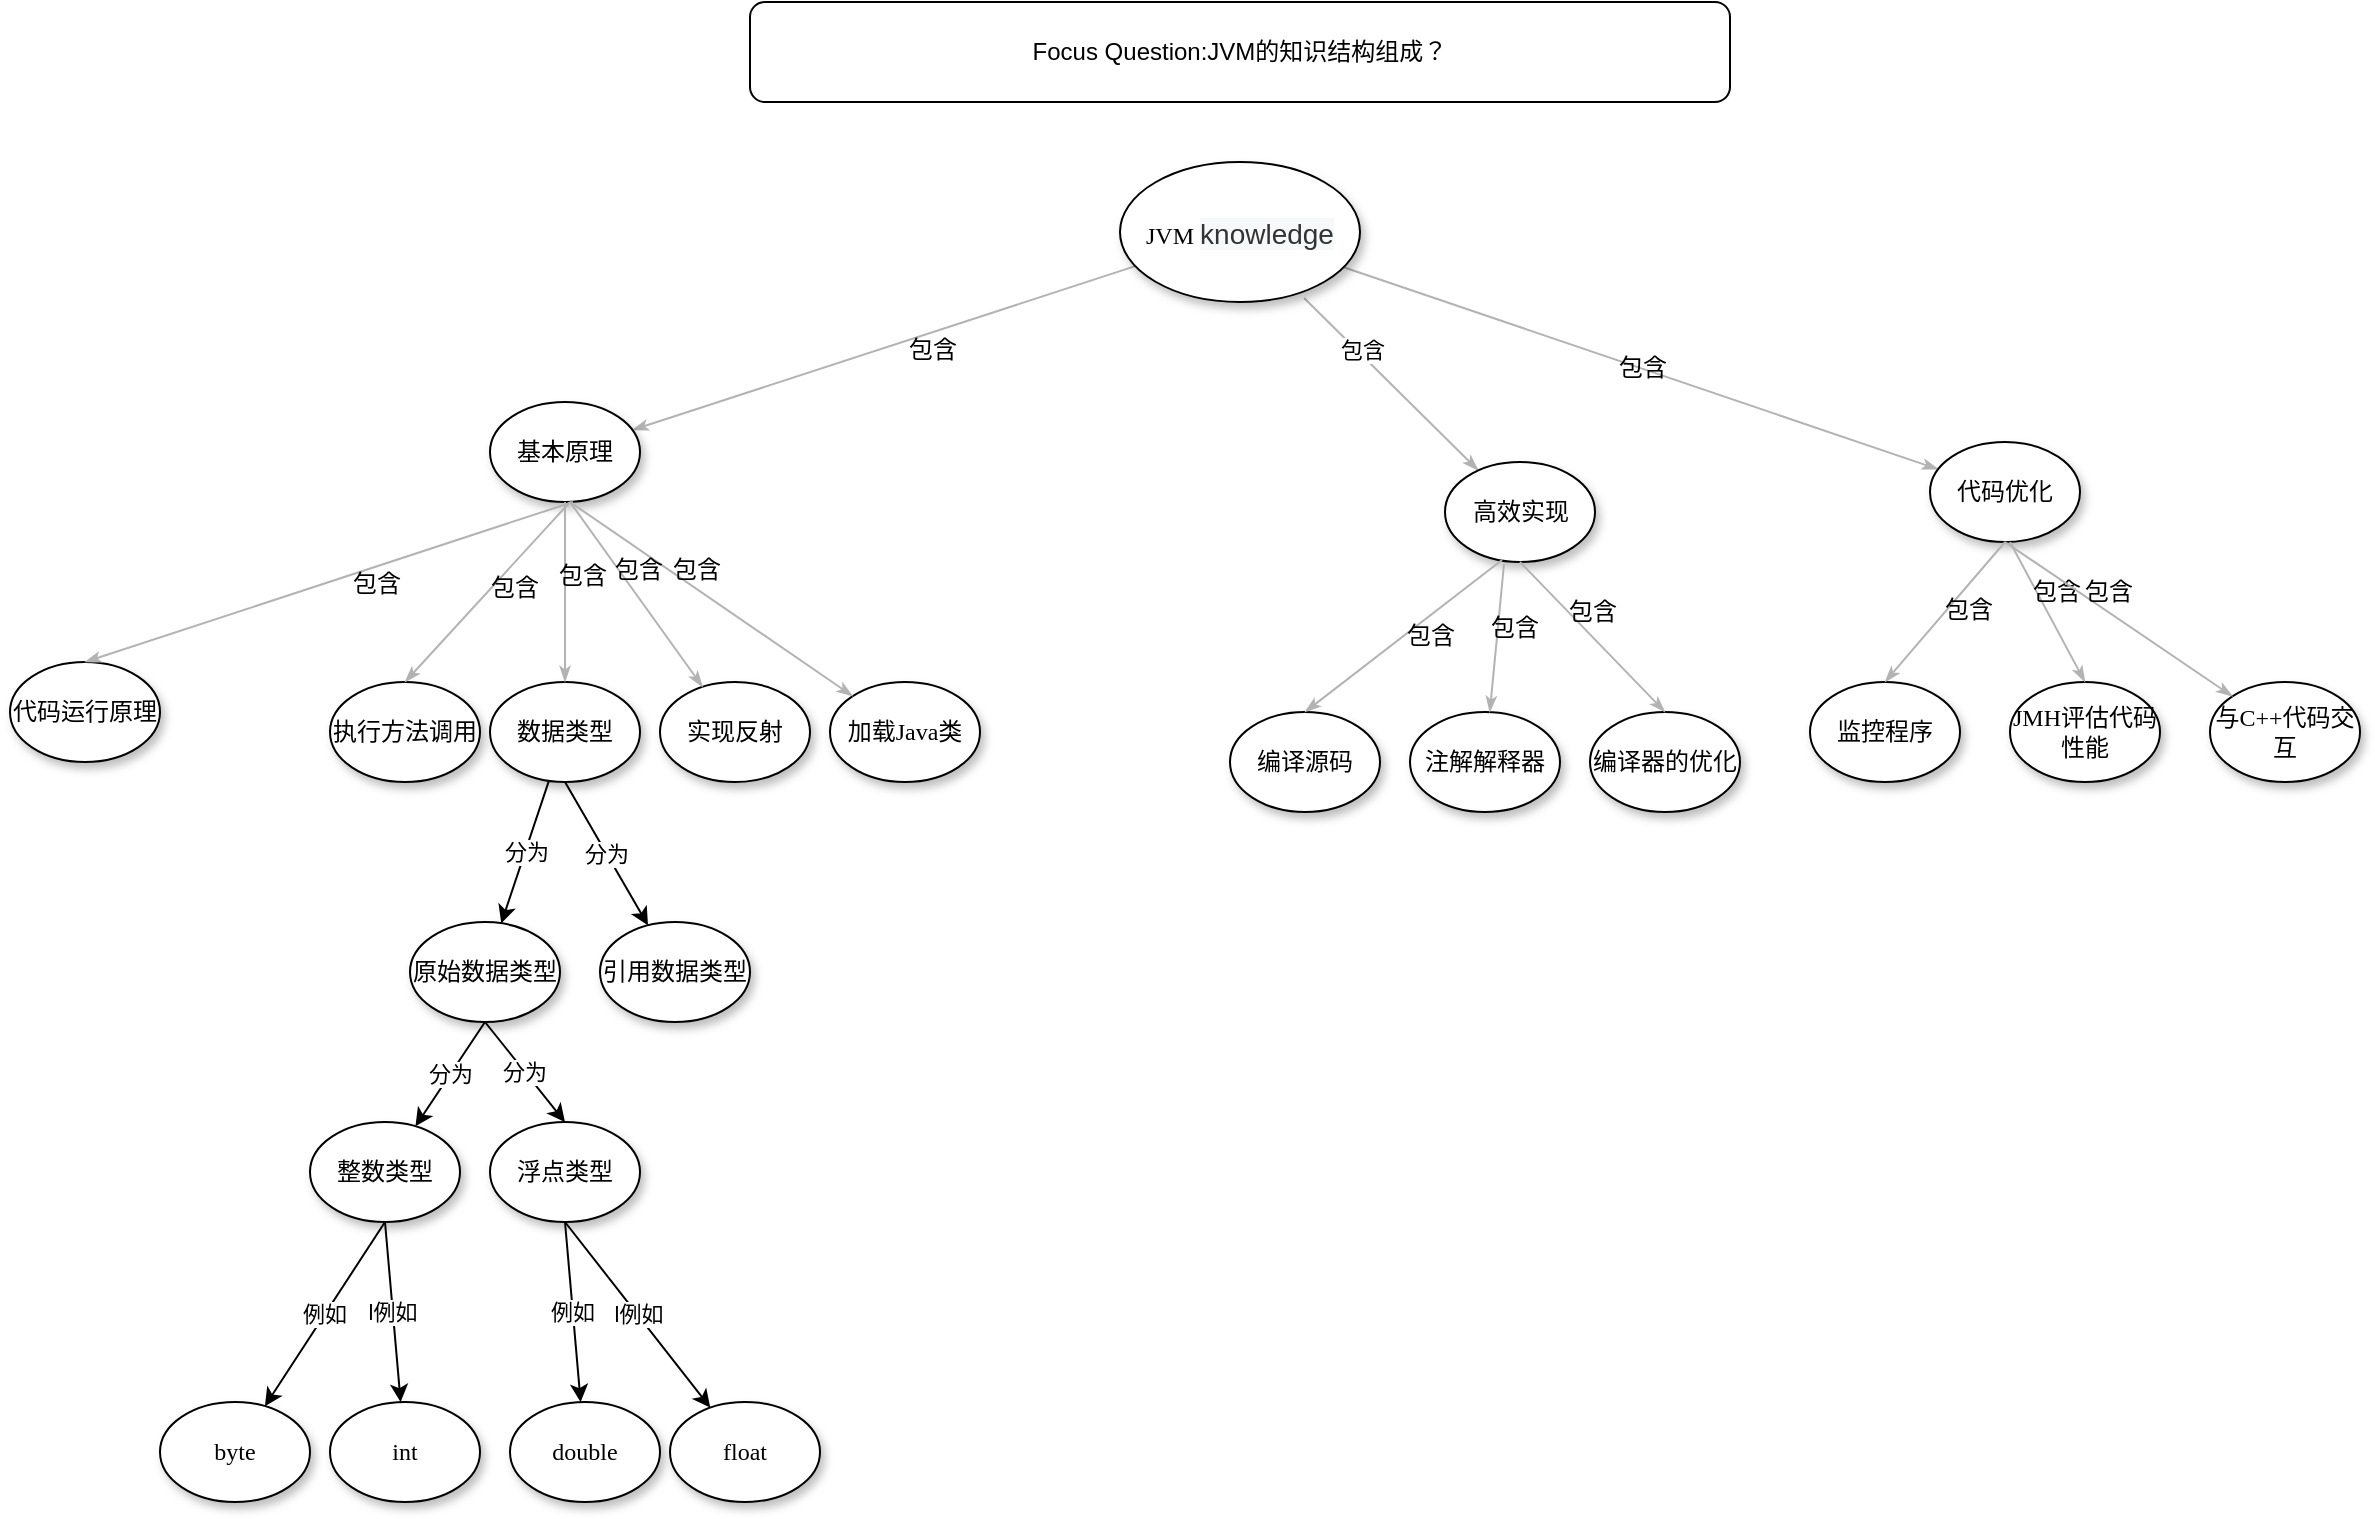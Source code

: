 <mxfile version="13.5.1" type="github">
  <diagram name="Page-1" id="42789a77-a242-8287-6e28-9cd8cfd52e62">
    <mxGraphModel dx="2522" dy="713" grid="1" gridSize="10" guides="1" tooltips="1" connect="1" arrows="1" fold="1" page="1" pageScale="1" pageWidth="1100" pageHeight="850" background="#ffffff" math="0" shadow="0">
      <root>
        <mxCell id="0" />
        <mxCell id="1" parent="0" />
        <mxCell id="1ea317790d2ca983-12" style="edgeStyle=none;rounded=1;html=1;labelBackgroundColor=none;startArrow=none;startFill=0;startSize=5;endArrow=classicThin;endFill=1;endSize=5;jettySize=auto;orthogonalLoop=1;strokeColor=#B3B3B3;strokeWidth=1;fontFamily=Verdana;fontSize=12;exitX=0.767;exitY=0.971;exitDx=0;exitDy=0;exitPerimeter=0;" parent="1" source="1ea317790d2ca983-1" target="1ea317790d2ca983-2" edge="1">
          <mxGeometry relative="1" as="geometry">
            <mxPoint x="705" y="230" as="sourcePoint" />
          </mxGeometry>
        </mxCell>
        <mxCell id="R_vYnomnBMFbHn4On2Nr-1" value="包含" style="edgeLabel;html=1;align=center;verticalAlign=middle;resizable=0;points=[];" parent="1ea317790d2ca983-12" vertex="1" connectable="0">
          <mxGeometry x="-0.375" y="2" relative="1" as="geometry">
            <mxPoint as="offset" />
          </mxGeometry>
        </mxCell>
        <mxCell id="1ea317790d2ca983-13" value="包含" style="edgeStyle=none;rounded=1;html=1;labelBackgroundColor=none;startArrow=none;startFill=0;startSize=5;endArrow=classicThin;endFill=1;endSize=5;jettySize=auto;orthogonalLoop=1;strokeColor=#B3B3B3;strokeWidth=1;fontFamily=Verdana;fontSize=12" parent="1" source="1ea317790d2ca983-1" target="1ea317790d2ca983-9" edge="1">
          <mxGeometry x="-0.173" y="8" relative="1" as="geometry">
            <mxPoint as="offset" />
          </mxGeometry>
        </mxCell>
        <mxCell id="1ea317790d2ca983-14" value="包含" style="edgeStyle=none;rounded=1;html=1;labelBackgroundColor=none;startArrow=none;startFill=0;startSize=5;endArrow=classicThin;endFill=1;endSize=5;jettySize=auto;orthogonalLoop=1;strokeColor=#B3B3B3;strokeWidth=1;fontFamily=Verdana;fontSize=12" parent="1" source="1ea317790d2ca983-1" target="1ea317790d2ca983-3" edge="1">
          <mxGeometry relative="1" as="geometry" />
        </mxCell>
        <mxCell id="1ea317790d2ca983-1" value="JVM&amp;nbsp;&lt;span style=&quot;color: rgb(51 , 51 , 51) ; font-family: &amp;#34;arial&amp;#34; , &amp;#34;microsoft yahei&amp;#34; , &amp;#34;\\5fae软雅黑&amp;#34; , &amp;#34;\\5b8b体&amp;#34; , &amp;#34;malgun gothic&amp;#34; , &amp;#34;meiryo&amp;#34; , sans-serif ; font-size: 14px ; line-height: 26px ; text-align: justify ; background-color: rgb(247 , 248 , 250)&quot;&gt;knowledge&lt;/span&gt;" style="ellipse;whiteSpace=wrap;html=1;rounded=0;shadow=1;comic=0;labelBackgroundColor=none;strokeWidth=1;fontFamily=Verdana;fontSize=12;align=center;" parent="1" vertex="1">
          <mxGeometry x="505" y="130" width="120" height="70" as="geometry" />
        </mxCell>
        <mxCell id="1ea317790d2ca983-2" value="&lt;span&gt;高效实现&lt;/span&gt;" style="ellipse;whiteSpace=wrap;html=1;rounded=0;shadow=1;comic=0;labelBackgroundColor=none;strokeWidth=1;fontFamily=Verdana;fontSize=12;align=center;" parent="1" vertex="1">
          <mxGeometry x="667.5" y="280" width="75" height="50" as="geometry" />
        </mxCell>
        <mxCell id="1ea317790d2ca983-3" value="&lt;span&gt;代码优化&lt;/span&gt;" style="ellipse;whiteSpace=wrap;html=1;rounded=0;shadow=1;comic=0;labelBackgroundColor=none;strokeWidth=1;fontFamily=Verdana;fontSize=12;align=center;" parent="1" vertex="1">
          <mxGeometry x="910" y="270" width="75" height="50" as="geometry" />
        </mxCell>
        <mxCell id="1ea317790d2ca983-9" value="基本原理" style="ellipse;whiteSpace=wrap;html=1;rounded=0;shadow=1;comic=0;labelBackgroundColor=none;strokeWidth=1;fontFamily=Verdana;fontSize=12;align=center;" parent="1" vertex="1">
          <mxGeometry x="190" y="250" width="75" height="50" as="geometry" />
        </mxCell>
        <mxCell id="R_vYnomnBMFbHn4On2Nr-2" value="代码运行原理" style="ellipse;whiteSpace=wrap;html=1;rounded=0;shadow=1;comic=0;labelBackgroundColor=none;strokeWidth=1;fontFamily=Verdana;fontSize=12;align=center;" parent="1" vertex="1">
          <mxGeometry x="-50" y="380" width="75" height="50" as="geometry" />
        </mxCell>
        <mxCell id="umzAvnq0fMHwVmKHfZ-p-5" value="分为" style="rounded=0;orthogonalLoop=1;jettySize=auto;html=1;" edge="1" parent="1" source="R_vYnomnBMFbHn4On2Nr-3" target="umzAvnq0fMHwVmKHfZ-p-3">
          <mxGeometry relative="1" as="geometry">
            <mxPoint x="240" y="450" as="sourcePoint" />
          </mxGeometry>
        </mxCell>
        <mxCell id="umzAvnq0fMHwVmKHfZ-p-6" value="分为" style="edgeStyle=none;rounded=0;orthogonalLoop=1;jettySize=auto;html=1;exitX=0.5;exitY=1;exitDx=0;exitDy=0;" edge="1" parent="1" source="R_vYnomnBMFbHn4On2Nr-3" target="umzAvnq0fMHwVmKHfZ-p-2">
          <mxGeometry relative="1" as="geometry" />
        </mxCell>
        <mxCell id="R_vYnomnBMFbHn4On2Nr-3" value="数据类型" style="ellipse;whiteSpace=wrap;html=1;rounded=0;shadow=1;comic=0;labelBackgroundColor=none;strokeWidth=1;fontFamily=Verdana;fontSize=12;align=center;" parent="1" vertex="1">
          <mxGeometry x="190" y="390" width="75" height="50" as="geometry" />
        </mxCell>
        <mxCell id="R_vYnomnBMFbHn4On2Nr-4" value="加载Java类" style="ellipse;whiteSpace=wrap;html=1;rounded=0;shadow=1;comic=0;labelBackgroundColor=none;strokeWidth=1;fontFamily=Verdana;fontSize=12;align=center;" parent="1" vertex="1">
          <mxGeometry x="360" y="390" width="75" height="50" as="geometry" />
        </mxCell>
        <mxCell id="R_vYnomnBMFbHn4On2Nr-5" value="执行方法调用" style="ellipse;whiteSpace=wrap;html=1;rounded=0;shadow=1;comic=0;labelBackgroundColor=none;strokeWidth=1;fontFamily=Verdana;fontSize=12;align=center;" parent="1" vertex="1">
          <mxGeometry x="110" y="390" width="75" height="50" as="geometry" />
        </mxCell>
        <mxCell id="R_vYnomnBMFbHn4On2Nr-6" value="实现反射" style="ellipse;whiteSpace=wrap;html=1;rounded=0;shadow=1;comic=0;labelBackgroundColor=none;strokeWidth=1;fontFamily=Verdana;fontSize=12;align=center;" parent="1" vertex="1">
          <mxGeometry x="275" y="390" width="75" height="50" as="geometry" />
        </mxCell>
        <mxCell id="R_vYnomnBMFbHn4On2Nr-7" value="包含" style="edgeStyle=none;rounded=1;html=1;labelBackgroundColor=none;startArrow=none;startFill=0;startSize=5;endArrow=classicThin;endFill=1;endSize=5;jettySize=auto;orthogonalLoop=1;strokeColor=#B3B3B3;strokeWidth=1;fontFamily=Verdana;fontSize=12;entryX=0.5;entryY=0;entryDx=0;entryDy=0;" parent="1" target="R_vYnomnBMFbHn4On2Nr-2" edge="1">
          <mxGeometry x="-0.173" y="8" relative="1" as="geometry">
            <mxPoint x="231.472" y="300.004" as="sourcePoint" />
            <mxPoint x="-20.0" y="381.907" as="targetPoint" />
            <mxPoint as="offset" />
          </mxGeometry>
        </mxCell>
        <mxCell id="R_vYnomnBMFbHn4On2Nr-8" value="包含" style="edgeStyle=none;rounded=1;html=1;labelBackgroundColor=none;startArrow=none;startFill=0;startSize=5;endArrow=classicThin;endFill=1;endSize=5;jettySize=auto;orthogonalLoop=1;strokeColor=#B3B3B3;strokeWidth=1;fontFamily=Verdana;fontSize=12;entryX=0.5;entryY=0;entryDx=0;entryDy=0;exitX=0.5;exitY=1;exitDx=0;exitDy=0;" parent="1" source="1ea317790d2ca983-9" target="R_vYnomnBMFbHn4On2Nr-3" edge="1">
          <mxGeometry x="-0.173" y="8" relative="1" as="geometry">
            <mxPoint x="241.472" y="310.004" as="sourcePoint" />
            <mxPoint x="127.5" y="385" as="targetPoint" />
            <mxPoint as="offset" />
          </mxGeometry>
        </mxCell>
        <mxCell id="R_vYnomnBMFbHn4On2Nr-9" value="包含" style="edgeStyle=none;rounded=1;html=1;labelBackgroundColor=none;startArrow=none;startFill=0;startSize=5;endArrow=classicThin;endFill=1;endSize=5;jettySize=auto;orthogonalLoop=1;strokeColor=#B3B3B3;strokeWidth=1;fontFamily=Verdana;fontSize=12;" parent="1" target="R_vYnomnBMFbHn4On2Nr-4" edge="1">
          <mxGeometry x="-0.173" y="8" relative="1" as="geometry">
            <mxPoint x="230" y="300" as="sourcePoint" />
            <mxPoint x="137.5" y="395" as="targetPoint" />
            <mxPoint as="offset" />
          </mxGeometry>
        </mxCell>
        <mxCell id="R_vYnomnBMFbHn4On2Nr-10" value="包含" style="edgeStyle=none;rounded=1;html=1;labelBackgroundColor=none;startArrow=none;startFill=0;startSize=5;endArrow=classicThin;endFill=1;endSize=5;jettySize=auto;orthogonalLoop=1;strokeColor=#B3B3B3;strokeWidth=1;fontFamily=Verdana;fontSize=12;entryX=0.5;entryY=0;entryDx=0;entryDy=0;" parent="1" target="R_vYnomnBMFbHn4On2Nr-5" edge="1">
          <mxGeometry x="-0.173" y="8" relative="1" as="geometry">
            <mxPoint x="230" y="300" as="sourcePoint" />
            <mxPoint x="147.5" y="405" as="targetPoint" />
            <mxPoint as="offset" />
          </mxGeometry>
        </mxCell>
        <mxCell id="R_vYnomnBMFbHn4On2Nr-11" value="包含" style="edgeStyle=none;rounded=1;html=1;labelBackgroundColor=none;startArrow=none;startFill=0;startSize=5;endArrow=classicThin;endFill=1;endSize=5;jettySize=auto;orthogonalLoop=1;strokeColor=#B3B3B3;strokeWidth=1;fontFamily=Verdana;fontSize=12;" parent="1" target="R_vYnomnBMFbHn4On2Nr-6" edge="1">
          <mxGeometry x="-0.173" y="8" relative="1" as="geometry">
            <mxPoint x="230" y="300" as="sourcePoint" />
            <mxPoint x="157.5" y="415" as="targetPoint" />
            <mxPoint as="offset" />
          </mxGeometry>
        </mxCell>
        <mxCell id="R_vYnomnBMFbHn4On2Nr-12" value="编译源码" style="ellipse;whiteSpace=wrap;html=1;rounded=0;shadow=1;comic=0;labelBackgroundColor=none;strokeWidth=1;fontFamily=Verdana;fontSize=12;align=center;" parent="1" vertex="1">
          <mxGeometry x="560" y="405" width="75" height="50" as="geometry" />
        </mxCell>
        <mxCell id="R_vYnomnBMFbHn4On2Nr-13" value="注解解释器" style="ellipse;whiteSpace=wrap;html=1;rounded=0;shadow=1;comic=0;labelBackgroundColor=none;strokeWidth=1;fontFamily=Verdana;fontSize=12;align=center;" parent="1" vertex="1">
          <mxGeometry x="650" y="405" width="75" height="50" as="geometry" />
        </mxCell>
        <mxCell id="R_vYnomnBMFbHn4On2Nr-14" value="编译器的优化" style="ellipse;whiteSpace=wrap;html=1;rounded=0;shadow=1;comic=0;labelBackgroundColor=none;strokeWidth=1;fontFamily=Verdana;fontSize=12;align=center;" parent="1" vertex="1">
          <mxGeometry x="740" y="405" width="75" height="50" as="geometry" />
        </mxCell>
        <mxCell id="R_vYnomnBMFbHn4On2Nr-15" value="包含" style="edgeStyle=none;rounded=1;html=1;labelBackgroundColor=none;startArrow=none;startFill=0;startSize=5;endArrow=classicThin;endFill=1;endSize=5;jettySize=auto;orthogonalLoop=1;strokeColor=#B3B3B3;strokeWidth=1;fontFamily=Verdana;fontSize=12;exitX=0.38;exitY=0.98;exitDx=0;exitDy=0;entryX=0.5;entryY=0;entryDx=0;entryDy=0;exitPerimeter=0;" parent="1" source="1ea317790d2ca983-2" target="R_vYnomnBMFbHn4On2Nr-12" edge="1">
          <mxGeometry x="-0.173" y="8" relative="1" as="geometry">
            <mxPoint x="380" y="340" as="sourcePoint" />
            <mxPoint x="465.723" y="419.647" as="targetPoint" />
            <mxPoint as="offset" />
          </mxGeometry>
        </mxCell>
        <mxCell id="R_vYnomnBMFbHn4On2Nr-17" value="包含" style="edgeStyle=none;rounded=1;html=1;labelBackgroundColor=none;startArrow=none;startFill=0;startSize=5;endArrow=classicThin;endFill=1;endSize=5;jettySize=auto;orthogonalLoop=1;strokeColor=#B3B3B3;strokeWidth=1;fontFamily=Verdana;fontSize=12;" parent="1" target="R_vYnomnBMFbHn4On2Nr-13" edge="1">
          <mxGeometry x="-0.173" y="8" relative="1" as="geometry">
            <mxPoint x="697" y="331" as="sourcePoint" />
            <mxPoint x="607.5" y="415" as="targetPoint" />
            <mxPoint as="offset" />
          </mxGeometry>
        </mxCell>
        <mxCell id="R_vYnomnBMFbHn4On2Nr-18" value="包含" style="edgeStyle=none;rounded=1;html=1;labelBackgroundColor=none;startArrow=none;startFill=0;startSize=5;endArrow=classicThin;endFill=1;endSize=5;jettySize=auto;orthogonalLoop=1;strokeColor=#B3B3B3;strokeWidth=1;fontFamily=Verdana;fontSize=12;entryX=0.5;entryY=0;entryDx=0;entryDy=0;exitX=0.5;exitY=1;exitDx=0;exitDy=0;" parent="1" source="1ea317790d2ca983-2" target="R_vYnomnBMFbHn4On2Nr-14" edge="1">
          <mxGeometry x="-0.173" y="8" relative="1" as="geometry">
            <mxPoint x="707" y="341" as="sourcePoint" />
            <mxPoint x="707.5" y="415" as="targetPoint" />
            <mxPoint as="offset" />
          </mxGeometry>
        </mxCell>
        <mxCell id="R_vYnomnBMFbHn4On2Nr-19" value="监控程序" style="ellipse;whiteSpace=wrap;html=1;rounded=0;shadow=1;comic=0;labelBackgroundColor=none;strokeWidth=1;fontFamily=Verdana;fontSize=12;align=center;" parent="1" vertex="1">
          <mxGeometry x="850" y="390" width="75" height="50" as="geometry" />
        </mxCell>
        <mxCell id="R_vYnomnBMFbHn4On2Nr-20" value="JMH评估代码性能" style="ellipse;whiteSpace=wrap;html=1;rounded=0;shadow=1;comic=0;labelBackgroundColor=none;strokeWidth=1;fontFamily=Verdana;fontSize=12;align=center;" parent="1" vertex="1">
          <mxGeometry x="950" y="390" width="75" height="50" as="geometry" />
        </mxCell>
        <mxCell id="R_vYnomnBMFbHn4On2Nr-21" value="与C++代码交互" style="ellipse;whiteSpace=wrap;html=1;rounded=0;shadow=1;comic=0;labelBackgroundColor=none;strokeWidth=1;fontFamily=Verdana;fontSize=12;align=center;" parent="1" vertex="1">
          <mxGeometry x="1050" y="390" width="75" height="50" as="geometry" />
        </mxCell>
        <mxCell id="R_vYnomnBMFbHn4On2Nr-24" value="包含" style="edgeStyle=none;rounded=1;html=1;labelBackgroundColor=none;startArrow=none;startFill=0;startSize=5;endArrow=classicThin;endFill=1;endSize=5;jettySize=auto;orthogonalLoop=1;strokeColor=#B3B3B3;strokeWidth=1;fontFamily=Verdana;fontSize=12;entryX=0.5;entryY=0;entryDx=0;entryDy=0;exitX=0.5;exitY=1;exitDx=0;exitDy=0;" parent="1" source="1ea317790d2ca983-3" target="R_vYnomnBMFbHn4On2Nr-19" edge="1">
          <mxGeometry x="-0.173" y="8" relative="1" as="geometry">
            <mxPoint x="715" y="340" as="sourcePoint" />
            <mxPoint x="787.5" y="415" as="targetPoint" />
            <mxPoint as="offset" />
          </mxGeometry>
        </mxCell>
        <mxCell id="R_vYnomnBMFbHn4On2Nr-25" value="包含" style="edgeStyle=none;rounded=1;html=1;labelBackgroundColor=none;startArrow=none;startFill=0;startSize=5;endArrow=classicThin;endFill=1;endSize=5;jettySize=auto;orthogonalLoop=1;strokeColor=#B3B3B3;strokeWidth=1;fontFamily=Verdana;fontSize=12;entryX=0.5;entryY=0;entryDx=0;entryDy=0;" parent="1" target="R_vYnomnBMFbHn4On2Nr-20" edge="1">
          <mxGeometry x="-0.173" y="8" relative="1" as="geometry">
            <mxPoint x="950" y="320" as="sourcePoint" />
            <mxPoint x="897.5" y="400" as="targetPoint" />
            <mxPoint as="offset" />
          </mxGeometry>
        </mxCell>
        <mxCell id="R_vYnomnBMFbHn4On2Nr-26" value="包含" style="edgeStyle=none;rounded=1;html=1;labelBackgroundColor=none;startArrow=none;startFill=0;startSize=5;endArrow=classicThin;endFill=1;endSize=5;jettySize=auto;orthogonalLoop=1;strokeColor=#B3B3B3;strokeWidth=1;fontFamily=Verdana;fontSize=12;exitX=0.5;exitY=1;exitDx=0;exitDy=0;" parent="1" source="1ea317790d2ca983-3" target="R_vYnomnBMFbHn4On2Nr-21" edge="1">
          <mxGeometry x="-0.173" y="8" relative="1" as="geometry">
            <mxPoint x="957.5" y="330" as="sourcePoint" />
            <mxPoint x="897.5" y="400" as="targetPoint" />
            <mxPoint as="offset" />
          </mxGeometry>
        </mxCell>
        <mxCell id="umzAvnq0fMHwVmKHfZ-p-1" value="Focus Question:JVM的知识结构组成？" style="rounded=1;whiteSpace=wrap;html=1;" vertex="1" parent="1">
          <mxGeometry x="320" y="50" width="490" height="50" as="geometry" />
        </mxCell>
        <mxCell id="umzAvnq0fMHwVmKHfZ-p-2" value="引用数据类型" style="ellipse;whiteSpace=wrap;html=1;rounded=0;shadow=1;comic=0;labelBackgroundColor=none;strokeWidth=1;fontFamily=Verdana;fontSize=12;align=center;" vertex="1" parent="1">
          <mxGeometry x="245" y="510" width="75" height="50" as="geometry" />
        </mxCell>
        <mxCell id="umzAvnq0fMHwVmKHfZ-p-10" value="分为" style="edgeStyle=none;rounded=0;orthogonalLoop=1;jettySize=auto;html=1;exitX=0.5;exitY=1;exitDx=0;exitDy=0;" edge="1" parent="1" source="umzAvnq0fMHwVmKHfZ-p-3" target="umzAvnq0fMHwVmKHfZ-p-8">
          <mxGeometry relative="1" as="geometry" />
        </mxCell>
        <mxCell id="umzAvnq0fMHwVmKHfZ-p-11" value="分为" style="edgeStyle=none;rounded=0;orthogonalLoop=1;jettySize=auto;html=1;exitX=0.5;exitY=1;exitDx=0;exitDy=0;entryX=0.5;entryY=0;entryDx=0;entryDy=0;" edge="1" parent="1" source="umzAvnq0fMHwVmKHfZ-p-3" target="umzAvnq0fMHwVmKHfZ-p-9">
          <mxGeometry relative="1" as="geometry" />
        </mxCell>
        <mxCell id="umzAvnq0fMHwVmKHfZ-p-3" value="原始数据类型" style="ellipse;whiteSpace=wrap;html=1;rounded=0;shadow=1;comic=0;labelBackgroundColor=none;strokeWidth=1;fontFamily=Verdana;fontSize=12;align=center;" vertex="1" parent="1">
          <mxGeometry x="150" y="510" width="75" height="50" as="geometry" />
        </mxCell>
        <mxCell id="umzAvnq0fMHwVmKHfZ-p-12" value="例如" style="edgeStyle=none;rounded=0;orthogonalLoop=1;jettySize=auto;html=1;exitX=0.5;exitY=1;exitDx=0;exitDy=0;" edge="1" parent="1" source="umzAvnq0fMHwVmKHfZ-p-8" target="umzAvnq0fMHwVmKHfZ-p-14">
          <mxGeometry relative="1" as="geometry">
            <mxPoint x="110" y="690" as="targetPoint" />
          </mxGeometry>
        </mxCell>
        <mxCell id="umzAvnq0fMHwVmKHfZ-p-16" value="l例如" style="edgeStyle=none;rounded=0;orthogonalLoop=1;jettySize=auto;html=1;exitX=0.5;exitY=1;exitDx=0;exitDy=0;" edge="1" parent="1" source="umzAvnq0fMHwVmKHfZ-p-8" target="umzAvnq0fMHwVmKHfZ-p-15">
          <mxGeometry relative="1" as="geometry" />
        </mxCell>
        <mxCell id="umzAvnq0fMHwVmKHfZ-p-8" value="整数类型" style="ellipse;whiteSpace=wrap;html=1;rounded=0;shadow=1;comic=0;labelBackgroundColor=none;strokeWidth=1;fontFamily=Verdana;fontSize=12;align=center;" vertex="1" parent="1">
          <mxGeometry x="100" y="610" width="75" height="50" as="geometry" />
        </mxCell>
        <mxCell id="umzAvnq0fMHwVmKHfZ-p-9" value="浮点类型" style="ellipse;whiteSpace=wrap;html=1;rounded=0;shadow=1;comic=0;labelBackgroundColor=none;strokeWidth=1;fontFamily=Verdana;fontSize=12;align=center;" vertex="1" parent="1">
          <mxGeometry x="190" y="610" width="75" height="50" as="geometry" />
        </mxCell>
        <mxCell id="umzAvnq0fMHwVmKHfZ-p-14" value="byte" style="ellipse;whiteSpace=wrap;html=1;rounded=0;shadow=1;comic=0;labelBackgroundColor=none;strokeWidth=1;fontFamily=Verdana;fontSize=12;align=center;" vertex="1" parent="1">
          <mxGeometry x="25" y="750" width="75" height="50" as="geometry" />
        </mxCell>
        <mxCell id="umzAvnq0fMHwVmKHfZ-p-15" value="int" style="ellipse;whiteSpace=wrap;html=1;rounded=0;shadow=1;comic=0;labelBackgroundColor=none;strokeWidth=1;fontFamily=Verdana;fontSize=12;align=center;" vertex="1" parent="1">
          <mxGeometry x="110" y="750" width="75" height="50" as="geometry" />
        </mxCell>
        <mxCell id="umzAvnq0fMHwVmKHfZ-p-17" value="例如" style="edgeStyle=none;rounded=0;orthogonalLoop=1;jettySize=auto;html=1;exitX=0.5;exitY=1;exitDx=0;exitDy=0;" edge="1" parent="1" target="umzAvnq0fMHwVmKHfZ-p-19" source="umzAvnq0fMHwVmKHfZ-p-9">
          <mxGeometry relative="1" as="geometry">
            <mxPoint x="260" y="750" as="targetPoint" />
            <mxPoint x="287.5" y="720" as="sourcePoint" />
          </mxGeometry>
        </mxCell>
        <mxCell id="umzAvnq0fMHwVmKHfZ-p-18" value="l例如" style="edgeStyle=none;rounded=0;orthogonalLoop=1;jettySize=auto;html=1;exitX=0.5;exitY=1;exitDx=0;exitDy=0;" edge="1" parent="1" target="umzAvnq0fMHwVmKHfZ-p-20" source="umzAvnq0fMHwVmKHfZ-p-9">
          <mxGeometry relative="1" as="geometry">
            <mxPoint x="287.5" y="720" as="sourcePoint" />
          </mxGeometry>
        </mxCell>
        <mxCell id="umzAvnq0fMHwVmKHfZ-p-19" value="double" style="ellipse;whiteSpace=wrap;html=1;rounded=0;shadow=1;comic=0;labelBackgroundColor=none;strokeWidth=1;fontFamily=Verdana;fontSize=12;align=center;" vertex="1" parent="1">
          <mxGeometry x="200" y="750" width="75" height="50" as="geometry" />
        </mxCell>
        <mxCell id="umzAvnq0fMHwVmKHfZ-p-20" value="float" style="ellipse;whiteSpace=wrap;html=1;rounded=0;shadow=1;comic=0;labelBackgroundColor=none;strokeWidth=1;fontFamily=Verdana;fontSize=12;align=center;" vertex="1" parent="1">
          <mxGeometry x="280" y="750" width="75" height="50" as="geometry" />
        </mxCell>
      </root>
    </mxGraphModel>
  </diagram>
</mxfile>

